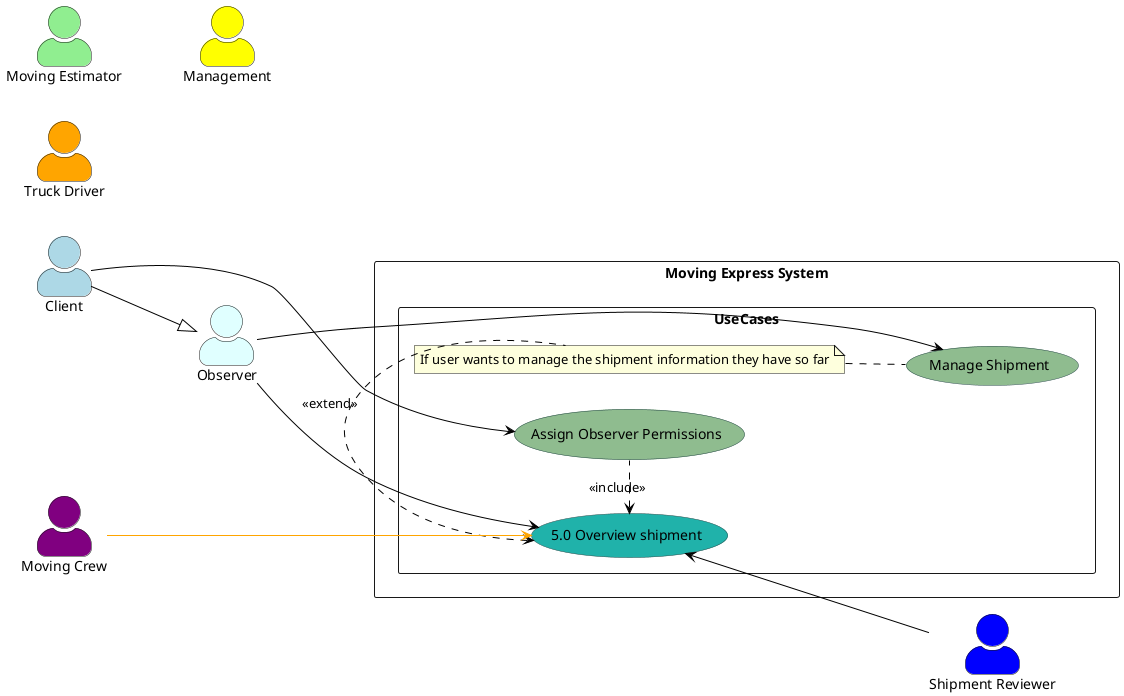 @startuml

left to right direction
skinparam actorStyle awesome
skinparam usecase {
    BackgroundColor DarkSeaGreen
    BorderColor DarkSlateGray
    ArrowColor Black
    ActorBorderColor black
    ActorFontName Courier
    ActorBackgroundColor<< Human >> Gold
}

actor Client as "Client" #LightBlue
actor "Moving Estimator" as MovingEstimator #LightGreen
actor "Truck Driver" as VanDriver #Orange
actor "Moving Crew" as MovingCrew #Purple
actor Management as "Management" #Yellow
actor "Shipment Reviewer" as ShipmentReviewer #Blue
actor "Observer" as Observer #LightCyan

rectangle "Moving Express System" {
    rectangle UseCases {
      usecase "5.0 Overview shipment" as UC5 #LightSeaGreen
      usecase "Manage Shipment" as UC5_1
      usecase "Assign Observer Permissions" as UC5_2

      note "If user wants to manage the shipment information they have so far" as N1
    }
}

UC5 <. N1 : <<extend>>
N1 .. (UC5_1)
UC5 <. UC5_2 : <<include>>

Client --|> Observer
Client --> UC5_2

Observer --> UC5
Observer --> UC5_1

MovingCrew -[#Orange]--> UC5

UC5 <-- ShipmentReviewer

@enduml